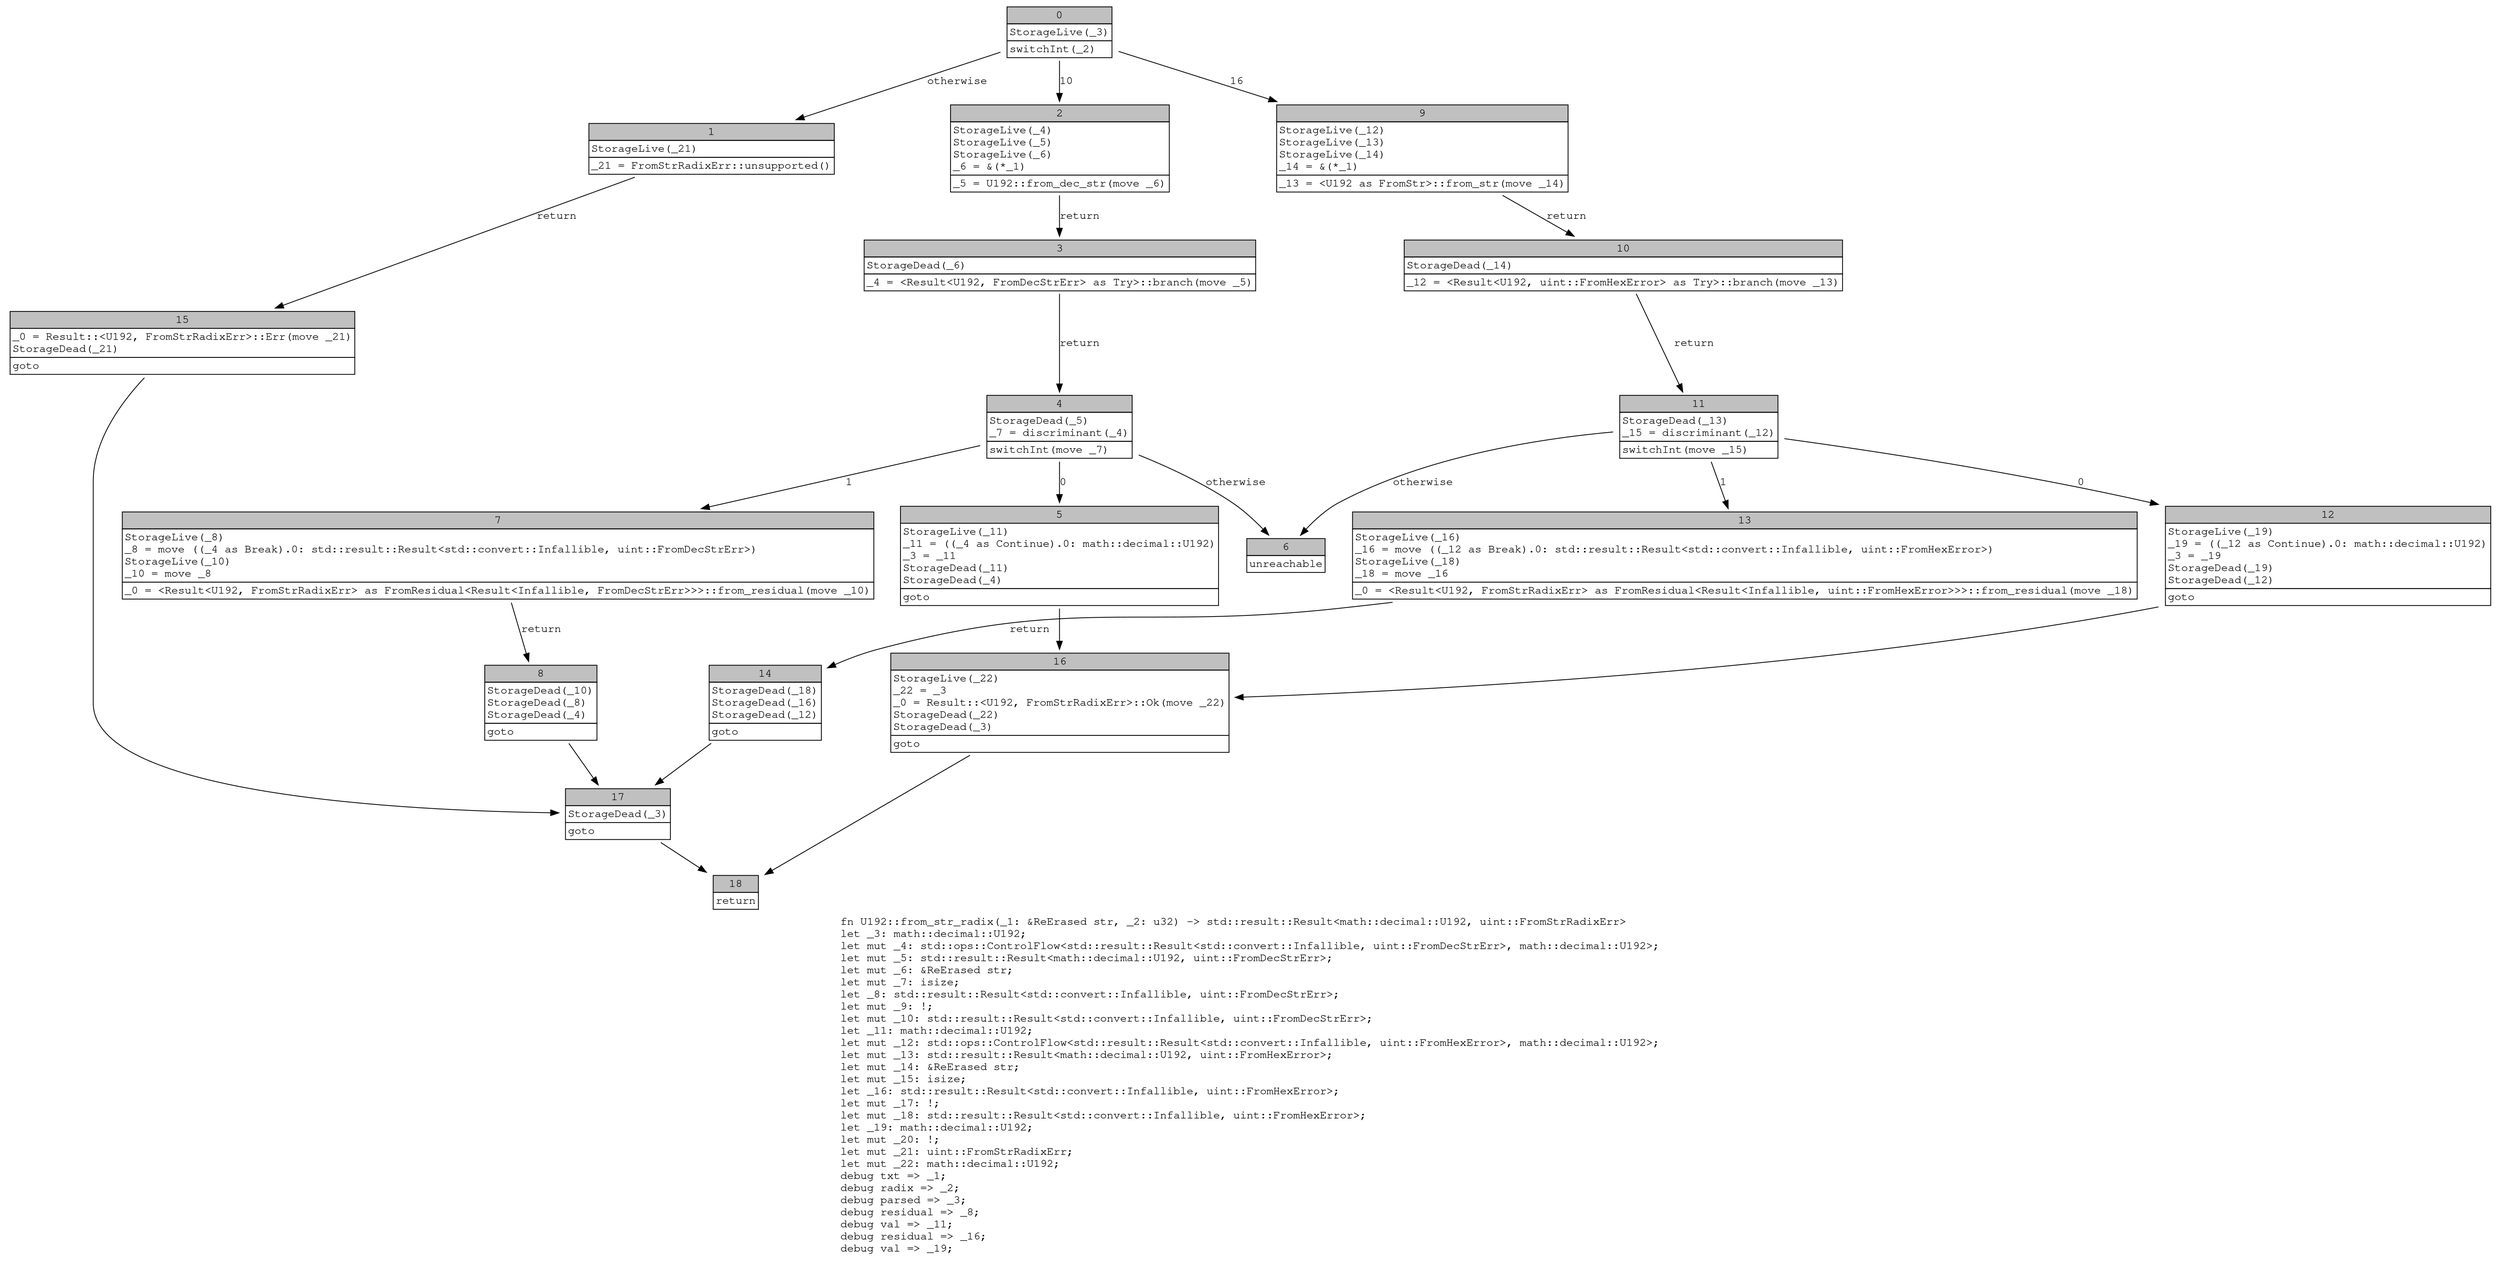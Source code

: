 digraph Mir_0_800 {
    graph [fontname="Courier, monospace"];
    node [fontname="Courier, monospace"];
    edge [fontname="Courier, monospace"];
    label=<fn U192::from_str_radix(_1: &amp;ReErased str, _2: u32) -&gt; std::result::Result&lt;math::decimal::U192, uint::FromStrRadixErr&gt;<br align="left"/>let _3: math::decimal::U192;<br align="left"/>let mut _4: std::ops::ControlFlow&lt;std::result::Result&lt;std::convert::Infallible, uint::FromDecStrErr&gt;, math::decimal::U192&gt;;<br align="left"/>let mut _5: std::result::Result&lt;math::decimal::U192, uint::FromDecStrErr&gt;;<br align="left"/>let mut _6: &amp;ReErased str;<br align="left"/>let mut _7: isize;<br align="left"/>let _8: std::result::Result&lt;std::convert::Infallible, uint::FromDecStrErr&gt;;<br align="left"/>let mut _9: !;<br align="left"/>let mut _10: std::result::Result&lt;std::convert::Infallible, uint::FromDecStrErr&gt;;<br align="left"/>let _11: math::decimal::U192;<br align="left"/>let mut _12: std::ops::ControlFlow&lt;std::result::Result&lt;std::convert::Infallible, uint::FromHexError&gt;, math::decimal::U192&gt;;<br align="left"/>let mut _13: std::result::Result&lt;math::decimal::U192, uint::FromHexError&gt;;<br align="left"/>let mut _14: &amp;ReErased str;<br align="left"/>let mut _15: isize;<br align="left"/>let _16: std::result::Result&lt;std::convert::Infallible, uint::FromHexError&gt;;<br align="left"/>let mut _17: !;<br align="left"/>let mut _18: std::result::Result&lt;std::convert::Infallible, uint::FromHexError&gt;;<br align="left"/>let _19: math::decimal::U192;<br align="left"/>let mut _20: !;<br align="left"/>let mut _21: uint::FromStrRadixErr;<br align="left"/>let mut _22: math::decimal::U192;<br align="left"/>debug txt =&gt; _1;<br align="left"/>debug radix =&gt; _2;<br align="left"/>debug parsed =&gt; _3;<br align="left"/>debug residual =&gt; _8;<br align="left"/>debug val =&gt; _11;<br align="left"/>debug residual =&gt; _16;<br align="left"/>debug val =&gt; _19;<br align="left"/>>;
    bb0__0_800 [shape="none", label=<<table border="0" cellborder="1" cellspacing="0"><tr><td bgcolor="gray" align="center" colspan="1">0</td></tr><tr><td align="left" balign="left">StorageLive(_3)<br/></td></tr><tr><td align="left">switchInt(_2)</td></tr></table>>];
    bb1__0_800 [shape="none", label=<<table border="0" cellborder="1" cellspacing="0"><tr><td bgcolor="gray" align="center" colspan="1">1</td></tr><tr><td align="left" balign="left">StorageLive(_21)<br/></td></tr><tr><td align="left">_21 = FromStrRadixErr::unsupported()</td></tr></table>>];
    bb2__0_800 [shape="none", label=<<table border="0" cellborder="1" cellspacing="0"><tr><td bgcolor="gray" align="center" colspan="1">2</td></tr><tr><td align="left" balign="left">StorageLive(_4)<br/>StorageLive(_5)<br/>StorageLive(_6)<br/>_6 = &amp;(*_1)<br/></td></tr><tr><td align="left">_5 = U192::from_dec_str(move _6)</td></tr></table>>];
    bb3__0_800 [shape="none", label=<<table border="0" cellborder="1" cellspacing="0"><tr><td bgcolor="gray" align="center" colspan="1">3</td></tr><tr><td align="left" balign="left">StorageDead(_6)<br/></td></tr><tr><td align="left">_4 = &lt;Result&lt;U192, FromDecStrErr&gt; as Try&gt;::branch(move _5)</td></tr></table>>];
    bb4__0_800 [shape="none", label=<<table border="0" cellborder="1" cellspacing="0"><tr><td bgcolor="gray" align="center" colspan="1">4</td></tr><tr><td align="left" balign="left">StorageDead(_5)<br/>_7 = discriminant(_4)<br/></td></tr><tr><td align="left">switchInt(move _7)</td></tr></table>>];
    bb5__0_800 [shape="none", label=<<table border="0" cellborder="1" cellspacing="0"><tr><td bgcolor="gray" align="center" colspan="1">5</td></tr><tr><td align="left" balign="left">StorageLive(_11)<br/>_11 = ((_4 as Continue).0: math::decimal::U192)<br/>_3 = _11<br/>StorageDead(_11)<br/>StorageDead(_4)<br/></td></tr><tr><td align="left">goto</td></tr></table>>];
    bb6__0_800 [shape="none", label=<<table border="0" cellborder="1" cellspacing="0"><tr><td bgcolor="gray" align="center" colspan="1">6</td></tr><tr><td align="left">unreachable</td></tr></table>>];
    bb7__0_800 [shape="none", label=<<table border="0" cellborder="1" cellspacing="0"><tr><td bgcolor="gray" align="center" colspan="1">7</td></tr><tr><td align="left" balign="left">StorageLive(_8)<br/>_8 = move ((_4 as Break).0: std::result::Result&lt;std::convert::Infallible, uint::FromDecStrErr&gt;)<br/>StorageLive(_10)<br/>_10 = move _8<br/></td></tr><tr><td align="left">_0 = &lt;Result&lt;U192, FromStrRadixErr&gt; as FromResidual&lt;Result&lt;Infallible, FromDecStrErr&gt;&gt;&gt;::from_residual(move _10)</td></tr></table>>];
    bb8__0_800 [shape="none", label=<<table border="0" cellborder="1" cellspacing="0"><tr><td bgcolor="gray" align="center" colspan="1">8</td></tr><tr><td align="left" balign="left">StorageDead(_10)<br/>StorageDead(_8)<br/>StorageDead(_4)<br/></td></tr><tr><td align="left">goto</td></tr></table>>];
    bb9__0_800 [shape="none", label=<<table border="0" cellborder="1" cellspacing="0"><tr><td bgcolor="gray" align="center" colspan="1">9</td></tr><tr><td align="left" balign="left">StorageLive(_12)<br/>StorageLive(_13)<br/>StorageLive(_14)<br/>_14 = &amp;(*_1)<br/></td></tr><tr><td align="left">_13 = &lt;U192 as FromStr&gt;::from_str(move _14)</td></tr></table>>];
    bb10__0_800 [shape="none", label=<<table border="0" cellborder="1" cellspacing="0"><tr><td bgcolor="gray" align="center" colspan="1">10</td></tr><tr><td align="left" balign="left">StorageDead(_14)<br/></td></tr><tr><td align="left">_12 = &lt;Result&lt;U192, uint::FromHexError&gt; as Try&gt;::branch(move _13)</td></tr></table>>];
    bb11__0_800 [shape="none", label=<<table border="0" cellborder="1" cellspacing="0"><tr><td bgcolor="gray" align="center" colspan="1">11</td></tr><tr><td align="left" balign="left">StorageDead(_13)<br/>_15 = discriminant(_12)<br/></td></tr><tr><td align="left">switchInt(move _15)</td></tr></table>>];
    bb12__0_800 [shape="none", label=<<table border="0" cellborder="1" cellspacing="0"><tr><td bgcolor="gray" align="center" colspan="1">12</td></tr><tr><td align="left" balign="left">StorageLive(_19)<br/>_19 = ((_12 as Continue).0: math::decimal::U192)<br/>_3 = _19<br/>StorageDead(_19)<br/>StorageDead(_12)<br/></td></tr><tr><td align="left">goto</td></tr></table>>];
    bb13__0_800 [shape="none", label=<<table border="0" cellborder="1" cellspacing="0"><tr><td bgcolor="gray" align="center" colspan="1">13</td></tr><tr><td align="left" balign="left">StorageLive(_16)<br/>_16 = move ((_12 as Break).0: std::result::Result&lt;std::convert::Infallible, uint::FromHexError&gt;)<br/>StorageLive(_18)<br/>_18 = move _16<br/></td></tr><tr><td align="left">_0 = &lt;Result&lt;U192, FromStrRadixErr&gt; as FromResidual&lt;Result&lt;Infallible, uint::FromHexError&gt;&gt;&gt;::from_residual(move _18)</td></tr></table>>];
    bb14__0_800 [shape="none", label=<<table border="0" cellborder="1" cellspacing="0"><tr><td bgcolor="gray" align="center" colspan="1">14</td></tr><tr><td align="left" balign="left">StorageDead(_18)<br/>StorageDead(_16)<br/>StorageDead(_12)<br/></td></tr><tr><td align="left">goto</td></tr></table>>];
    bb15__0_800 [shape="none", label=<<table border="0" cellborder="1" cellspacing="0"><tr><td bgcolor="gray" align="center" colspan="1">15</td></tr><tr><td align="left" balign="left">_0 = Result::&lt;U192, FromStrRadixErr&gt;::Err(move _21)<br/>StorageDead(_21)<br/></td></tr><tr><td align="left">goto</td></tr></table>>];
    bb16__0_800 [shape="none", label=<<table border="0" cellborder="1" cellspacing="0"><tr><td bgcolor="gray" align="center" colspan="1">16</td></tr><tr><td align="left" balign="left">StorageLive(_22)<br/>_22 = _3<br/>_0 = Result::&lt;U192, FromStrRadixErr&gt;::Ok(move _22)<br/>StorageDead(_22)<br/>StorageDead(_3)<br/></td></tr><tr><td align="left">goto</td></tr></table>>];
    bb17__0_800 [shape="none", label=<<table border="0" cellborder="1" cellspacing="0"><tr><td bgcolor="gray" align="center" colspan="1">17</td></tr><tr><td align="left" balign="left">StorageDead(_3)<br/></td></tr><tr><td align="left">goto</td></tr></table>>];
    bb18__0_800 [shape="none", label=<<table border="0" cellborder="1" cellspacing="0"><tr><td bgcolor="gray" align="center" colspan="1">18</td></tr><tr><td align="left">return</td></tr></table>>];
    bb0__0_800 -> bb2__0_800 [label="10"];
    bb0__0_800 -> bb9__0_800 [label="16"];
    bb0__0_800 -> bb1__0_800 [label="otherwise"];
    bb1__0_800 -> bb15__0_800 [label="return"];
    bb2__0_800 -> bb3__0_800 [label="return"];
    bb3__0_800 -> bb4__0_800 [label="return"];
    bb4__0_800 -> bb5__0_800 [label="0"];
    bb4__0_800 -> bb7__0_800 [label="1"];
    bb4__0_800 -> bb6__0_800 [label="otherwise"];
    bb5__0_800 -> bb16__0_800 [label=""];
    bb7__0_800 -> bb8__0_800 [label="return"];
    bb8__0_800 -> bb17__0_800 [label=""];
    bb9__0_800 -> bb10__0_800 [label="return"];
    bb10__0_800 -> bb11__0_800 [label="return"];
    bb11__0_800 -> bb12__0_800 [label="0"];
    bb11__0_800 -> bb13__0_800 [label="1"];
    bb11__0_800 -> bb6__0_800 [label="otherwise"];
    bb12__0_800 -> bb16__0_800 [label=""];
    bb13__0_800 -> bb14__0_800 [label="return"];
    bb14__0_800 -> bb17__0_800 [label=""];
    bb15__0_800 -> bb17__0_800 [label=""];
    bb16__0_800 -> bb18__0_800 [label=""];
    bb17__0_800 -> bb18__0_800 [label=""];
}
